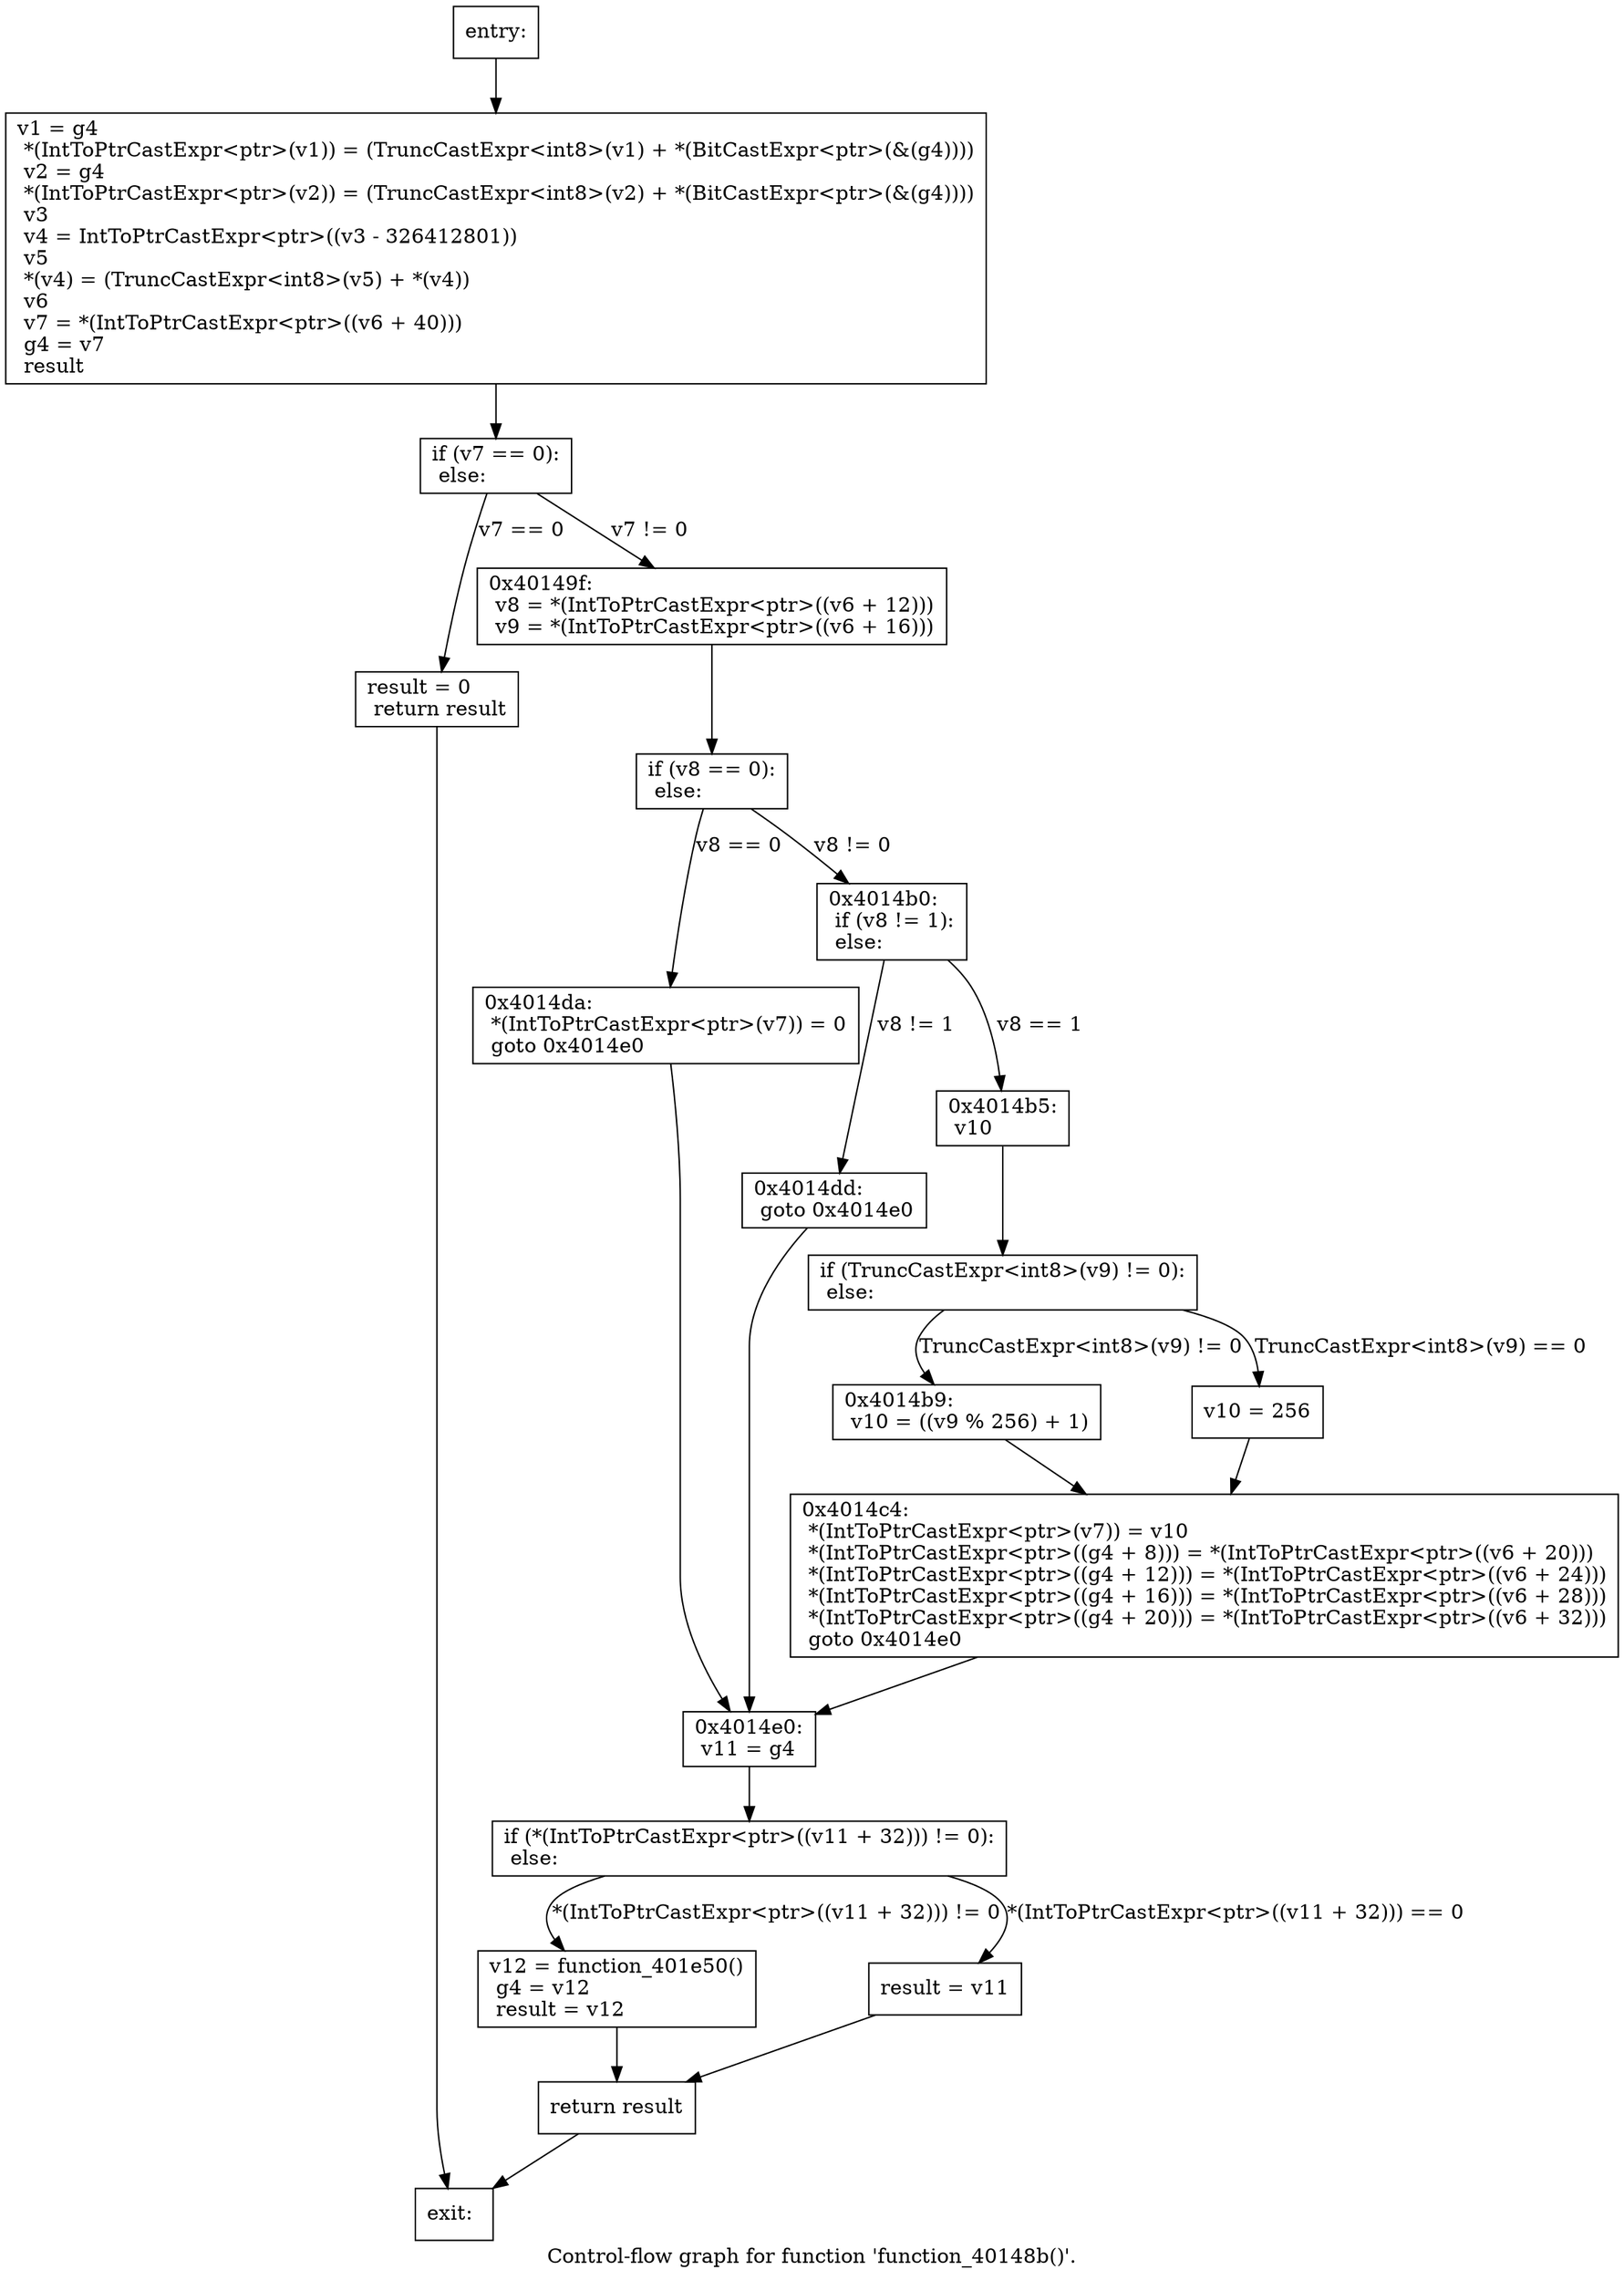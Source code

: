 digraph "Control-flow graph for function 'function_40148b()'." {
  label="Control-flow graph for function 'function_40148b()'.";
  node [shape=record];

  Node000001D420AC5B60 [label="{entry:\l}"];
  Node000001D420AC5B60 -> Node000001D420AC4B30;
  Node000001D420AC4B30 [label="{  v1 = g4\l  *(IntToPtrCastExpr\<ptr\>(v1)) = (TruncCastExpr\<int8\>(v1) + *(BitCastExpr\<ptr\>(&(g4))))\l  v2 = g4\l  *(IntToPtrCastExpr\<ptr\>(v2)) = (TruncCastExpr\<int8\>(v2) + *(BitCastExpr\<ptr\>(&(g4))))\l  v3\l  v4 = IntToPtrCastExpr\<ptr\>((v3 - 326412801))\l  v5\l  *(v4) = (TruncCastExpr\<int8\>(v5) + *(v4))\l  v6\l  v7 = *(IntToPtrCastExpr\<ptr\>((v6 + 40)))\l  g4 = v7\l  result\l}"];
  Node000001D420AC4B30 -> Node000001D420AC5230;
  Node000001D420AC5230 [label="{  if (v7 == 0):\l  else:\l}"];
  Node000001D420AC5230 -> Node000001D420AC5A10 [label="v7 == 0"];
  Node000001D420AC5230 -> Node000001D420AC54D0 [label="v7 != 0"];
  Node000001D420AC5A10 [label="{  result = 0\l  return result\l}"];
  Node000001D420AC5A10 -> Node000001D420AC4D60;
  Node000001D420AC54D0 [label="{0x40149f:\l  v8 = *(IntToPtrCastExpr\<ptr\>((v6 + 12)))\l  v9 = *(IntToPtrCastExpr\<ptr\>((v6 + 16)))\l}"];
  Node000001D420AC54D0 -> Node000001D420AC4F90;
  Node000001D420AC4D60 [label="{exit:\l}"];
  Node000001D420AC4F90 [label="{  if (v8 == 0):\l  else:\l}"];
  Node000001D420AC4F90 -> Node000001D420AC4BA0 [label="v8 == 0"];
  Node000001D420AC4F90 -> Node000001D420AC55B0 [label="v8 != 0"];
  Node000001D420AC4BA0 [label="{0x4014da:\l  *(IntToPtrCastExpr\<ptr\>(v7)) = 0\l  goto 0x4014e0\l}"];
  Node000001D420AC4BA0 -> Node000001D420AC4EB0;
  Node000001D420AC55B0 [label="{0x4014b0:\l  if (v8 != 1):\l  else:\l}"];
  Node000001D420AC55B0 -> Node000001D420AC5690 [label="v8 != 1"];
  Node000001D420AC55B0 -> Node000001D420AC51C0 [label="v8 == 1"];
  Node000001D420AC4EB0 [label="{0x4014e0:\l  v11 = g4\l}"];
  Node000001D420AC4EB0 -> Node000001D420AC4580;
  Node000001D420AC5690 [label="{0x4014dd:\l  goto 0x4014e0\l}"];
  Node000001D420AC5690 -> Node000001D420AC4EB0;
  Node000001D420AC51C0 [label="{0x4014b5:\l  v10\l}"];
  Node000001D420AC51C0 -> Node000001D420AC4A50;
  Node000001D420AC4580 [label="{  if (*(IntToPtrCastExpr\<ptr\>((v11 + 32))) != 0):\l  else:\l}"];
  Node000001D420AC4580 -> Node000001D420AC4F20 [label="*(IntToPtrCastExpr\<ptr\>((v11 + 32))) != 0"];
  Node000001D420AC4580 -> Node000001D420AC4DD0 [label="*(IntToPtrCastExpr\<ptr\>((v11 + 32))) == 0"];
  Node000001D420AC4A50 [label="{  if (TruncCastExpr\<int8\>(v9) != 0):\l  else:\l}"];
  Node000001D420AC4A50 -> Node000001D420AC5000 [label="TruncCastExpr\<int8\>(v9) != 0"];
  Node000001D420AC4A50 -> Node000001D420AC4200 [label="TruncCastExpr\<int8\>(v9) == 0"];
  Node000001D420AC4F20 [label="{  v12 = function_401e50()\l  g4 = v12\l  result = v12\l}"];
  Node000001D420AC4F20 -> Node000001D420AC5620;
  Node000001D420AC4DD0 [label="{  result = v11\l}"];
  Node000001D420AC4DD0 -> Node000001D420AC5620;
  Node000001D420AC5000 [label="{0x4014b9:\l  v10 = ((v9 % 256) + 1)\l}"];
  Node000001D420AC5000 -> Node000001D420AC4C10;
  Node000001D420AC4200 [label="{  v10 = 256\l}"];
  Node000001D420AC4200 -> Node000001D420AC4C10;
  Node000001D420AC5620 [label="{  return result\l}"];
  Node000001D420AC5620 -> Node000001D420AC4D60;
  Node000001D420AC4C10 [label="{0x4014c4:\l  *(IntToPtrCastExpr\<ptr\>(v7)) = v10\l  *(IntToPtrCastExpr\<ptr\>((g4 + 8))) = *(IntToPtrCastExpr\<ptr\>((v6 + 20)))\l  *(IntToPtrCastExpr\<ptr\>((g4 + 12))) = *(IntToPtrCastExpr\<ptr\>((v6 + 24)))\l  *(IntToPtrCastExpr\<ptr\>((g4 + 16))) = *(IntToPtrCastExpr\<ptr\>((v6 + 28)))\l  *(IntToPtrCastExpr\<ptr\>((g4 + 20))) = *(IntToPtrCastExpr\<ptr\>((v6 + 32)))\l  goto 0x4014e0\l}"];
  Node000001D420AC4C10 -> Node000001D420AC4EB0;

}
